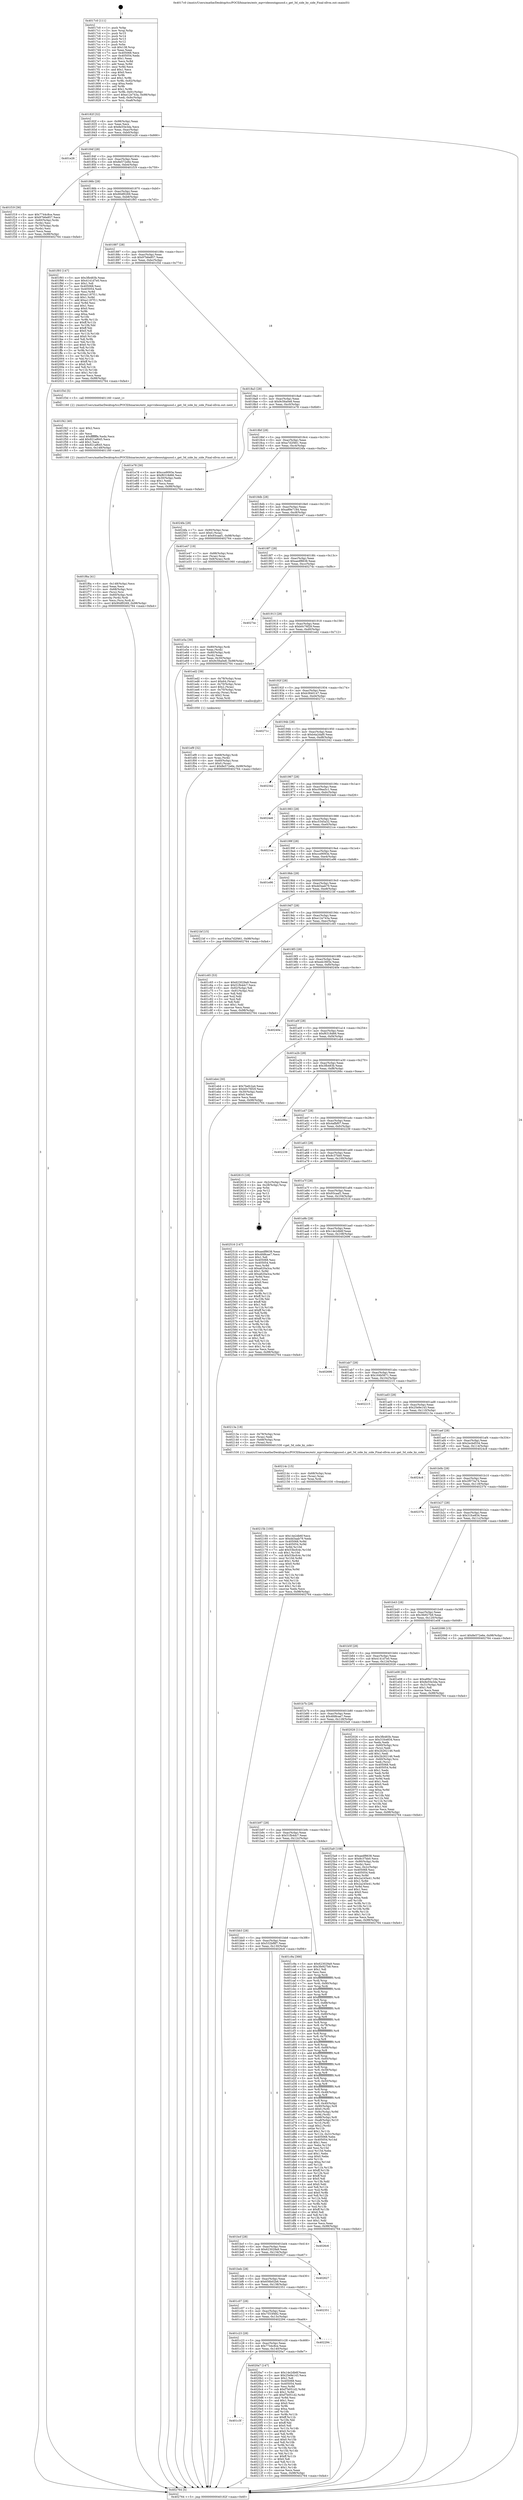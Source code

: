 digraph "0x4017c0" {
  label = "0x4017c0 (/mnt/c/Users/mathe/Desktop/tcc/POCII/binaries/extr_mpvvideooutgpuosd.c_get_3d_side_by_side_Final-ollvm.out::main(0))"
  labelloc = "t"
  node[shape=record]

  Entry [label="",width=0.3,height=0.3,shape=circle,fillcolor=black,style=filled]
  "0x40182f" [label="{
     0x40182f [32]\l
     | [instrs]\l
     &nbsp;&nbsp;0x40182f \<+6\>: mov -0x98(%rbp),%eax\l
     &nbsp;&nbsp;0x401835 \<+2\>: mov %eax,%ecx\l
     &nbsp;&nbsp;0x401837 \<+6\>: sub $0x8e55e3da,%ecx\l
     &nbsp;&nbsp;0x40183d \<+6\>: mov %eax,-0xac(%rbp)\l
     &nbsp;&nbsp;0x401843 \<+6\>: mov %ecx,-0xb0(%rbp)\l
     &nbsp;&nbsp;0x401849 \<+6\>: je 0000000000401e26 \<main+0x666\>\l
  }"]
  "0x401e26" [label="{
     0x401e26\l
  }", style=dashed]
  "0x40184f" [label="{
     0x40184f [28]\l
     | [instrs]\l
     &nbsp;&nbsp;0x40184f \<+5\>: jmp 0000000000401854 \<main+0x94\>\l
     &nbsp;&nbsp;0x401854 \<+6\>: mov -0xac(%rbp),%eax\l
     &nbsp;&nbsp;0x40185a \<+5\>: sub $0x8e572e6e,%eax\l
     &nbsp;&nbsp;0x40185f \<+6\>: mov %eax,-0xb4(%rbp)\l
     &nbsp;&nbsp;0x401865 \<+6\>: je 0000000000401f19 \<main+0x759\>\l
  }"]
  Exit [label="",width=0.3,height=0.3,shape=circle,fillcolor=black,style=filled,peripheries=2]
  "0x401f19" [label="{
     0x401f19 [36]\l
     | [instrs]\l
     &nbsp;&nbsp;0x401f19 \<+5\>: mov $0x7744c8ce,%eax\l
     &nbsp;&nbsp;0x401f1e \<+5\>: mov $0x97b6e857,%ecx\l
     &nbsp;&nbsp;0x401f23 \<+4\>: mov -0x60(%rbp),%rdx\l
     &nbsp;&nbsp;0x401f27 \<+2\>: mov (%rdx),%esi\l
     &nbsp;&nbsp;0x401f29 \<+4\>: mov -0x70(%rbp),%rdx\l
     &nbsp;&nbsp;0x401f2d \<+2\>: cmp (%rdx),%esi\l
     &nbsp;&nbsp;0x401f2f \<+3\>: cmovl %ecx,%eax\l
     &nbsp;&nbsp;0x401f32 \<+6\>: mov %eax,-0x98(%rbp)\l
     &nbsp;&nbsp;0x401f38 \<+5\>: jmp 0000000000402764 \<main+0xfa4\>\l
  }"]
  "0x40186b" [label="{
     0x40186b [28]\l
     | [instrs]\l
     &nbsp;&nbsp;0x40186b \<+5\>: jmp 0000000000401870 \<main+0xb0\>\l
     &nbsp;&nbsp;0x401870 \<+6\>: mov -0xac(%rbp),%eax\l
     &nbsp;&nbsp;0x401876 \<+5\>: sub $0x90df0269,%eax\l
     &nbsp;&nbsp;0x40187b \<+6\>: mov %eax,-0xb8(%rbp)\l
     &nbsp;&nbsp;0x401881 \<+6\>: je 0000000000401f93 \<main+0x7d3\>\l
  }"]
  "0x40215b" [label="{
     0x40215b [100]\l
     | [instrs]\l
     &nbsp;&nbsp;0x40215b \<+5\>: mov $0x14e2db6f,%ecx\l
     &nbsp;&nbsp;0x402160 \<+5\>: mov $0xdd3aab79,%edx\l
     &nbsp;&nbsp;0x402165 \<+8\>: mov 0x405068,%r8d\l
     &nbsp;&nbsp;0x40216d \<+8\>: mov 0x405054,%r9d\l
     &nbsp;&nbsp;0x402175 \<+3\>: mov %r8d,%r10d\l
     &nbsp;&nbsp;0x402178 \<+7\>: add $0x53bcfc4c,%r10d\l
     &nbsp;&nbsp;0x40217f \<+4\>: sub $0x1,%r10d\l
     &nbsp;&nbsp;0x402183 \<+7\>: sub $0x53bcfc4c,%r10d\l
     &nbsp;&nbsp;0x40218a \<+4\>: imul %r10d,%r8d\l
     &nbsp;&nbsp;0x40218e \<+4\>: and $0x1,%r8d\l
     &nbsp;&nbsp;0x402192 \<+4\>: cmp $0x0,%r8d\l
     &nbsp;&nbsp;0x402196 \<+4\>: sete %r11b\l
     &nbsp;&nbsp;0x40219a \<+4\>: cmp $0xa,%r9d\l
     &nbsp;&nbsp;0x40219e \<+3\>: setl %bl\l
     &nbsp;&nbsp;0x4021a1 \<+3\>: mov %r11b,%r14b\l
     &nbsp;&nbsp;0x4021a4 \<+3\>: and %bl,%r14b\l
     &nbsp;&nbsp;0x4021a7 \<+3\>: xor %bl,%r11b\l
     &nbsp;&nbsp;0x4021aa \<+3\>: or %r11b,%r14b\l
     &nbsp;&nbsp;0x4021ad \<+4\>: test $0x1,%r14b\l
     &nbsp;&nbsp;0x4021b1 \<+3\>: cmovne %edx,%ecx\l
     &nbsp;&nbsp;0x4021b4 \<+6\>: mov %ecx,-0x98(%rbp)\l
     &nbsp;&nbsp;0x4021ba \<+5\>: jmp 0000000000402764 \<main+0xfa4\>\l
  }"]
  "0x401f93" [label="{
     0x401f93 [147]\l
     | [instrs]\l
     &nbsp;&nbsp;0x401f93 \<+5\>: mov $0x3fb483b,%eax\l
     &nbsp;&nbsp;0x401f98 \<+5\>: mov $0x4141d7e0,%ecx\l
     &nbsp;&nbsp;0x401f9d \<+2\>: mov $0x1,%dl\l
     &nbsp;&nbsp;0x401f9f \<+7\>: mov 0x405068,%esi\l
     &nbsp;&nbsp;0x401fa6 \<+7\>: mov 0x405054,%edi\l
     &nbsp;&nbsp;0x401fad \<+3\>: mov %esi,%r8d\l
     &nbsp;&nbsp;0x401fb0 \<+7\>: sub $0xa1187f11,%r8d\l
     &nbsp;&nbsp;0x401fb7 \<+4\>: sub $0x1,%r8d\l
     &nbsp;&nbsp;0x401fbb \<+7\>: add $0xa1187f11,%r8d\l
     &nbsp;&nbsp;0x401fc2 \<+4\>: imul %r8d,%esi\l
     &nbsp;&nbsp;0x401fc6 \<+3\>: and $0x1,%esi\l
     &nbsp;&nbsp;0x401fc9 \<+3\>: cmp $0x0,%esi\l
     &nbsp;&nbsp;0x401fcc \<+4\>: sete %r9b\l
     &nbsp;&nbsp;0x401fd0 \<+3\>: cmp $0xa,%edi\l
     &nbsp;&nbsp;0x401fd3 \<+4\>: setl %r10b\l
     &nbsp;&nbsp;0x401fd7 \<+3\>: mov %r9b,%r11b\l
     &nbsp;&nbsp;0x401fda \<+4\>: xor $0xff,%r11b\l
     &nbsp;&nbsp;0x401fde \<+3\>: mov %r10b,%bl\l
     &nbsp;&nbsp;0x401fe1 \<+3\>: xor $0xff,%bl\l
     &nbsp;&nbsp;0x401fe4 \<+3\>: xor $0x0,%dl\l
     &nbsp;&nbsp;0x401fe7 \<+3\>: mov %r11b,%r14b\l
     &nbsp;&nbsp;0x401fea \<+4\>: and $0x0,%r14b\l
     &nbsp;&nbsp;0x401fee \<+3\>: and %dl,%r9b\l
     &nbsp;&nbsp;0x401ff1 \<+3\>: mov %bl,%r15b\l
     &nbsp;&nbsp;0x401ff4 \<+4\>: and $0x0,%r15b\l
     &nbsp;&nbsp;0x401ff8 \<+3\>: and %dl,%r10b\l
     &nbsp;&nbsp;0x401ffb \<+3\>: or %r9b,%r14b\l
     &nbsp;&nbsp;0x401ffe \<+3\>: or %r10b,%r15b\l
     &nbsp;&nbsp;0x402001 \<+3\>: xor %r15b,%r14b\l
     &nbsp;&nbsp;0x402004 \<+3\>: or %bl,%r11b\l
     &nbsp;&nbsp;0x402007 \<+4\>: xor $0xff,%r11b\l
     &nbsp;&nbsp;0x40200b \<+3\>: or $0x0,%dl\l
     &nbsp;&nbsp;0x40200e \<+3\>: and %dl,%r11b\l
     &nbsp;&nbsp;0x402011 \<+3\>: or %r11b,%r14b\l
     &nbsp;&nbsp;0x402014 \<+4\>: test $0x1,%r14b\l
     &nbsp;&nbsp;0x402018 \<+3\>: cmovne %ecx,%eax\l
     &nbsp;&nbsp;0x40201b \<+6\>: mov %eax,-0x98(%rbp)\l
     &nbsp;&nbsp;0x402021 \<+5\>: jmp 0000000000402764 \<main+0xfa4\>\l
  }"]
  "0x401887" [label="{
     0x401887 [28]\l
     | [instrs]\l
     &nbsp;&nbsp;0x401887 \<+5\>: jmp 000000000040188c \<main+0xcc\>\l
     &nbsp;&nbsp;0x40188c \<+6\>: mov -0xac(%rbp),%eax\l
     &nbsp;&nbsp;0x401892 \<+5\>: sub $0x97b6e857,%eax\l
     &nbsp;&nbsp;0x401897 \<+6\>: mov %eax,-0xbc(%rbp)\l
     &nbsp;&nbsp;0x40189d \<+6\>: je 0000000000401f3d \<main+0x77d\>\l
  }"]
  "0x40214c" [label="{
     0x40214c [15]\l
     | [instrs]\l
     &nbsp;&nbsp;0x40214c \<+4\>: mov -0x68(%rbp),%rax\l
     &nbsp;&nbsp;0x402150 \<+3\>: mov (%rax),%rax\l
     &nbsp;&nbsp;0x402153 \<+3\>: mov %rax,%rdi\l
     &nbsp;&nbsp;0x402156 \<+5\>: call 0000000000401030 \<free@plt\>\l
     | [calls]\l
     &nbsp;&nbsp;0x401030 \{1\} (unknown)\l
  }"]
  "0x401f3d" [label="{
     0x401f3d [5]\l
     | [instrs]\l
     &nbsp;&nbsp;0x401f3d \<+5\>: call 0000000000401160 \<next_i\>\l
     | [calls]\l
     &nbsp;&nbsp;0x401160 \{2\} (/mnt/c/Users/mathe/Desktop/tcc/POCII/binaries/extr_mpvvideooutgpuosd.c_get_3d_side_by_side_Final-ollvm.out::next_i)\l
  }"]
  "0x4018a3" [label="{
     0x4018a3 [28]\l
     | [instrs]\l
     &nbsp;&nbsp;0x4018a3 \<+5\>: jmp 00000000004018a8 \<main+0xe8\>\l
     &nbsp;&nbsp;0x4018a8 \<+6\>: mov -0xac(%rbp),%eax\l
     &nbsp;&nbsp;0x4018ae \<+5\>: sub $0x9c56a0e8,%eax\l
     &nbsp;&nbsp;0x4018b3 \<+6\>: mov %eax,-0xc0(%rbp)\l
     &nbsp;&nbsp;0x4018b9 \<+6\>: je 0000000000401e78 \<main+0x6b8\>\l
  }"]
  "0x401c3f" [label="{
     0x401c3f\l
  }", style=dashed]
  "0x401e78" [label="{
     0x401e78 [30]\l
     | [instrs]\l
     &nbsp;&nbsp;0x401e78 \<+5\>: mov $0xcce9093e,%eax\l
     &nbsp;&nbsp;0x401e7d \<+5\>: mov $0xf6318d66,%ecx\l
     &nbsp;&nbsp;0x401e82 \<+3\>: mov -0x30(%rbp),%edx\l
     &nbsp;&nbsp;0x401e85 \<+3\>: cmp $0x1,%edx\l
     &nbsp;&nbsp;0x401e88 \<+3\>: cmovl %ecx,%eax\l
     &nbsp;&nbsp;0x401e8b \<+6\>: mov %eax,-0x98(%rbp)\l
     &nbsp;&nbsp;0x401e91 \<+5\>: jmp 0000000000402764 \<main+0xfa4\>\l
  }"]
  "0x4018bf" [label="{
     0x4018bf [28]\l
     | [instrs]\l
     &nbsp;&nbsp;0x4018bf \<+5\>: jmp 00000000004018c4 \<main+0x104\>\l
     &nbsp;&nbsp;0x4018c4 \<+6\>: mov -0xac(%rbp),%eax\l
     &nbsp;&nbsp;0x4018ca \<+5\>: sub $0xa7d2f461,%eax\l
     &nbsp;&nbsp;0x4018cf \<+6\>: mov %eax,-0xc4(%rbp)\l
     &nbsp;&nbsp;0x4018d5 \<+6\>: je 00000000004024fa \<main+0xd3a\>\l
  }"]
  "0x4020a7" [label="{
     0x4020a7 [147]\l
     | [instrs]\l
     &nbsp;&nbsp;0x4020a7 \<+5\>: mov $0x14e2db6f,%eax\l
     &nbsp;&nbsp;0x4020ac \<+5\>: mov $0x25e9e143,%ecx\l
     &nbsp;&nbsp;0x4020b1 \<+2\>: mov $0x1,%dl\l
     &nbsp;&nbsp;0x4020b3 \<+7\>: mov 0x405068,%esi\l
     &nbsp;&nbsp;0x4020ba \<+7\>: mov 0x405054,%edi\l
     &nbsp;&nbsp;0x4020c1 \<+3\>: mov %esi,%r8d\l
     &nbsp;&nbsp;0x4020c4 \<+7\>: sub $0xf7b051d2,%r8d\l
     &nbsp;&nbsp;0x4020cb \<+4\>: sub $0x1,%r8d\l
     &nbsp;&nbsp;0x4020cf \<+7\>: add $0xf7b051d2,%r8d\l
     &nbsp;&nbsp;0x4020d6 \<+4\>: imul %r8d,%esi\l
     &nbsp;&nbsp;0x4020da \<+3\>: and $0x1,%esi\l
     &nbsp;&nbsp;0x4020dd \<+3\>: cmp $0x0,%esi\l
     &nbsp;&nbsp;0x4020e0 \<+4\>: sete %r9b\l
     &nbsp;&nbsp;0x4020e4 \<+3\>: cmp $0xa,%edi\l
     &nbsp;&nbsp;0x4020e7 \<+4\>: setl %r10b\l
     &nbsp;&nbsp;0x4020eb \<+3\>: mov %r9b,%r11b\l
     &nbsp;&nbsp;0x4020ee \<+4\>: xor $0xff,%r11b\l
     &nbsp;&nbsp;0x4020f2 \<+3\>: mov %r10b,%bl\l
     &nbsp;&nbsp;0x4020f5 \<+3\>: xor $0xff,%bl\l
     &nbsp;&nbsp;0x4020f8 \<+3\>: xor $0x0,%dl\l
     &nbsp;&nbsp;0x4020fb \<+3\>: mov %r11b,%r14b\l
     &nbsp;&nbsp;0x4020fe \<+4\>: and $0x0,%r14b\l
     &nbsp;&nbsp;0x402102 \<+3\>: and %dl,%r9b\l
     &nbsp;&nbsp;0x402105 \<+3\>: mov %bl,%r15b\l
     &nbsp;&nbsp;0x402108 \<+4\>: and $0x0,%r15b\l
     &nbsp;&nbsp;0x40210c \<+3\>: and %dl,%r10b\l
     &nbsp;&nbsp;0x40210f \<+3\>: or %r9b,%r14b\l
     &nbsp;&nbsp;0x402112 \<+3\>: or %r10b,%r15b\l
     &nbsp;&nbsp;0x402115 \<+3\>: xor %r15b,%r14b\l
     &nbsp;&nbsp;0x402118 \<+3\>: or %bl,%r11b\l
     &nbsp;&nbsp;0x40211b \<+4\>: xor $0xff,%r11b\l
     &nbsp;&nbsp;0x40211f \<+3\>: or $0x0,%dl\l
     &nbsp;&nbsp;0x402122 \<+3\>: and %dl,%r11b\l
     &nbsp;&nbsp;0x402125 \<+3\>: or %r11b,%r14b\l
     &nbsp;&nbsp;0x402128 \<+4\>: test $0x1,%r14b\l
     &nbsp;&nbsp;0x40212c \<+3\>: cmovne %ecx,%eax\l
     &nbsp;&nbsp;0x40212f \<+6\>: mov %eax,-0x98(%rbp)\l
     &nbsp;&nbsp;0x402135 \<+5\>: jmp 0000000000402764 \<main+0xfa4\>\l
  }"]
  "0x4024fa" [label="{
     0x4024fa [28]\l
     | [instrs]\l
     &nbsp;&nbsp;0x4024fa \<+7\>: mov -0x90(%rbp),%rax\l
     &nbsp;&nbsp;0x402501 \<+6\>: movl $0x0,(%rax)\l
     &nbsp;&nbsp;0x402507 \<+10\>: movl $0x93caaf1,-0x98(%rbp)\l
     &nbsp;&nbsp;0x402511 \<+5\>: jmp 0000000000402764 \<main+0xfa4\>\l
  }"]
  "0x4018db" [label="{
     0x4018db [28]\l
     | [instrs]\l
     &nbsp;&nbsp;0x4018db \<+5\>: jmp 00000000004018e0 \<main+0x120\>\l
     &nbsp;&nbsp;0x4018e0 \<+6\>: mov -0xac(%rbp),%eax\l
     &nbsp;&nbsp;0x4018e6 \<+5\>: sub $0xa89e7184,%eax\l
     &nbsp;&nbsp;0x4018eb \<+6\>: mov %eax,-0xc8(%rbp)\l
     &nbsp;&nbsp;0x4018f1 \<+6\>: je 0000000000401e47 \<main+0x687\>\l
  }"]
  "0x401c23" [label="{
     0x401c23 [28]\l
     | [instrs]\l
     &nbsp;&nbsp;0x401c23 \<+5\>: jmp 0000000000401c28 \<main+0x468\>\l
     &nbsp;&nbsp;0x401c28 \<+6\>: mov -0xac(%rbp),%eax\l
     &nbsp;&nbsp;0x401c2e \<+5\>: sub $0x7744c8ce,%eax\l
     &nbsp;&nbsp;0x401c33 \<+6\>: mov %eax,-0x140(%rbp)\l
     &nbsp;&nbsp;0x401c39 \<+6\>: je 00000000004020a7 \<main+0x8e7\>\l
  }"]
  "0x401e47" [label="{
     0x401e47 [19]\l
     | [instrs]\l
     &nbsp;&nbsp;0x401e47 \<+7\>: mov -0x88(%rbp),%rax\l
     &nbsp;&nbsp;0x401e4e \<+3\>: mov (%rax),%rax\l
     &nbsp;&nbsp;0x401e51 \<+4\>: mov 0x8(%rax),%rdi\l
     &nbsp;&nbsp;0x401e55 \<+5\>: call 0000000000401060 \<atoi@plt\>\l
     | [calls]\l
     &nbsp;&nbsp;0x401060 \{1\} (unknown)\l
  }"]
  "0x4018f7" [label="{
     0x4018f7 [28]\l
     | [instrs]\l
     &nbsp;&nbsp;0x4018f7 \<+5\>: jmp 00000000004018fc \<main+0x13c\>\l
     &nbsp;&nbsp;0x4018fc \<+6\>: mov -0xac(%rbp),%eax\l
     &nbsp;&nbsp;0x401902 \<+5\>: sub $0xaedf8638,%eax\l
     &nbsp;&nbsp;0x401907 \<+6\>: mov %eax,-0xcc(%rbp)\l
     &nbsp;&nbsp;0x40190d \<+6\>: je 000000000040274c \<main+0xf8c\>\l
  }"]
  "0x402294" [label="{
     0x402294\l
  }", style=dashed]
  "0x40274c" [label="{
     0x40274c\l
  }", style=dashed]
  "0x401913" [label="{
     0x401913 [28]\l
     | [instrs]\l
     &nbsp;&nbsp;0x401913 \<+5\>: jmp 0000000000401918 \<main+0x158\>\l
     &nbsp;&nbsp;0x401918 \<+6\>: mov -0xac(%rbp),%eax\l
     &nbsp;&nbsp;0x40191e \<+5\>: sub $0xb0c76f29,%eax\l
     &nbsp;&nbsp;0x401923 \<+6\>: mov %eax,-0xd0(%rbp)\l
     &nbsp;&nbsp;0x401929 \<+6\>: je 0000000000401ed2 \<main+0x712\>\l
  }"]
  "0x401c07" [label="{
     0x401c07 [28]\l
     | [instrs]\l
     &nbsp;&nbsp;0x401c07 \<+5\>: jmp 0000000000401c0c \<main+0x44c\>\l
     &nbsp;&nbsp;0x401c0c \<+6\>: mov -0xac(%rbp),%eax\l
     &nbsp;&nbsp;0x401c12 \<+5\>: sub $0x7553f482,%eax\l
     &nbsp;&nbsp;0x401c17 \<+6\>: mov %eax,-0x13c(%rbp)\l
     &nbsp;&nbsp;0x401c1d \<+6\>: je 0000000000402294 \<main+0xad4\>\l
  }"]
  "0x401ed2" [label="{
     0x401ed2 [39]\l
     | [instrs]\l
     &nbsp;&nbsp;0x401ed2 \<+4\>: mov -0x78(%rbp),%rax\l
     &nbsp;&nbsp;0x401ed6 \<+6\>: movl $0x64,(%rax)\l
     &nbsp;&nbsp;0x401edc \<+4\>: mov -0x70(%rbp),%rax\l
     &nbsp;&nbsp;0x401ee0 \<+6\>: movl $0x2,(%rax)\l
     &nbsp;&nbsp;0x401ee6 \<+4\>: mov -0x70(%rbp),%rax\l
     &nbsp;&nbsp;0x401eea \<+3\>: movslq (%rax),%rax\l
     &nbsp;&nbsp;0x401eed \<+4\>: shl $0x2,%rax\l
     &nbsp;&nbsp;0x401ef1 \<+3\>: mov %rax,%rdi\l
     &nbsp;&nbsp;0x401ef4 \<+5\>: call 0000000000401050 \<malloc@plt\>\l
     | [calls]\l
     &nbsp;&nbsp;0x401050 \{1\} (unknown)\l
  }"]
  "0x40192f" [label="{
     0x40192f [28]\l
     | [instrs]\l
     &nbsp;&nbsp;0x40192f \<+5\>: jmp 0000000000401934 \<main+0x174\>\l
     &nbsp;&nbsp;0x401934 \<+6\>: mov -0xac(%rbp),%eax\l
     &nbsp;&nbsp;0x40193a \<+5\>: sub $0xb3840147,%eax\l
     &nbsp;&nbsp;0x40193f \<+6\>: mov %eax,-0xd4(%rbp)\l
     &nbsp;&nbsp;0x401945 \<+6\>: je 000000000040271c \<main+0xf5c\>\l
  }"]
  "0x402351" [label="{
     0x402351\l
  }", style=dashed]
  "0x40271c" [label="{
     0x40271c\l
  }", style=dashed]
  "0x40194b" [label="{
     0x40194b [28]\l
     | [instrs]\l
     &nbsp;&nbsp;0x40194b \<+5\>: jmp 0000000000401950 \<main+0x190\>\l
     &nbsp;&nbsp;0x401950 \<+6\>: mov -0xac(%rbp),%eax\l
     &nbsp;&nbsp;0x401956 \<+5\>: sub $0xb4a2daf0,%eax\l
     &nbsp;&nbsp;0x40195b \<+6\>: mov %eax,-0xd8(%rbp)\l
     &nbsp;&nbsp;0x401961 \<+6\>: je 0000000000402342 \<main+0xb82\>\l
  }"]
  "0x401beb" [label="{
     0x401beb [28]\l
     | [instrs]\l
     &nbsp;&nbsp;0x401beb \<+5\>: jmp 0000000000401bf0 \<main+0x430\>\l
     &nbsp;&nbsp;0x401bf0 \<+6\>: mov -0xac(%rbp),%eax\l
     &nbsp;&nbsp;0x401bf6 \<+5\>: sub $0x656b02b6,%eax\l
     &nbsp;&nbsp;0x401bfb \<+6\>: mov %eax,-0x138(%rbp)\l
     &nbsp;&nbsp;0x401c01 \<+6\>: je 0000000000402351 \<main+0xb91\>\l
  }"]
  "0x402342" [label="{
     0x402342\l
  }", style=dashed]
  "0x401967" [label="{
     0x401967 [28]\l
     | [instrs]\l
     &nbsp;&nbsp;0x401967 \<+5\>: jmp 000000000040196c \<main+0x1ac\>\l
     &nbsp;&nbsp;0x40196c \<+6\>: mov -0xac(%rbp),%eax\l
     &nbsp;&nbsp;0x401972 \<+5\>: sub $0xc09ea5c1,%eax\l
     &nbsp;&nbsp;0x401977 \<+6\>: mov %eax,-0xdc(%rbp)\l
     &nbsp;&nbsp;0x40197d \<+6\>: je 00000000004024e6 \<main+0xd26\>\l
  }"]
  "0x402627" [label="{
     0x402627\l
  }", style=dashed]
  "0x4024e6" [label="{
     0x4024e6\l
  }", style=dashed]
  "0x401983" [label="{
     0x401983 [28]\l
     | [instrs]\l
     &nbsp;&nbsp;0x401983 \<+5\>: jmp 0000000000401988 \<main+0x1c8\>\l
     &nbsp;&nbsp;0x401988 \<+6\>: mov -0xac(%rbp),%eax\l
     &nbsp;&nbsp;0x40198e \<+5\>: sub $0xc5345a32,%eax\l
     &nbsp;&nbsp;0x401993 \<+6\>: mov %eax,-0xe0(%rbp)\l
     &nbsp;&nbsp;0x401999 \<+6\>: je 00000000004021ce \<main+0xa0e\>\l
  }"]
  "0x401bcf" [label="{
     0x401bcf [28]\l
     | [instrs]\l
     &nbsp;&nbsp;0x401bcf \<+5\>: jmp 0000000000401bd4 \<main+0x414\>\l
     &nbsp;&nbsp;0x401bd4 \<+6\>: mov -0xac(%rbp),%eax\l
     &nbsp;&nbsp;0x401bda \<+5\>: sub $0x623029a9,%eax\l
     &nbsp;&nbsp;0x401bdf \<+6\>: mov %eax,-0x134(%rbp)\l
     &nbsp;&nbsp;0x401be5 \<+6\>: je 0000000000402627 \<main+0xe67\>\l
  }"]
  "0x4021ce" [label="{
     0x4021ce\l
  }", style=dashed]
  "0x40199f" [label="{
     0x40199f [28]\l
     | [instrs]\l
     &nbsp;&nbsp;0x40199f \<+5\>: jmp 00000000004019a4 \<main+0x1e4\>\l
     &nbsp;&nbsp;0x4019a4 \<+6\>: mov -0xac(%rbp),%eax\l
     &nbsp;&nbsp;0x4019aa \<+5\>: sub $0xcce9093e,%eax\l
     &nbsp;&nbsp;0x4019af \<+6\>: mov %eax,-0xe4(%rbp)\l
     &nbsp;&nbsp;0x4019b5 \<+6\>: je 0000000000401e96 \<main+0x6d6\>\l
  }"]
  "0x4026c6" [label="{
     0x4026c6\l
  }", style=dashed]
  "0x401e96" [label="{
     0x401e96\l
  }", style=dashed]
  "0x4019bb" [label="{
     0x4019bb [28]\l
     | [instrs]\l
     &nbsp;&nbsp;0x4019bb \<+5\>: jmp 00000000004019c0 \<main+0x200\>\l
     &nbsp;&nbsp;0x4019c0 \<+6\>: mov -0xac(%rbp),%eax\l
     &nbsp;&nbsp;0x4019c6 \<+5\>: sub $0xdd3aab79,%eax\l
     &nbsp;&nbsp;0x4019cb \<+6\>: mov %eax,-0xe8(%rbp)\l
     &nbsp;&nbsp;0x4019d1 \<+6\>: je 00000000004021bf \<main+0x9ff\>\l
  }"]
  "0x401f6a" [label="{
     0x401f6a [41]\l
     | [instrs]\l
     &nbsp;&nbsp;0x401f6a \<+6\>: mov -0x148(%rbp),%ecx\l
     &nbsp;&nbsp;0x401f70 \<+3\>: imul %eax,%ecx\l
     &nbsp;&nbsp;0x401f73 \<+4\>: mov -0x68(%rbp),%rsi\l
     &nbsp;&nbsp;0x401f77 \<+3\>: mov (%rsi),%rsi\l
     &nbsp;&nbsp;0x401f7a \<+4\>: mov -0x60(%rbp),%rdi\l
     &nbsp;&nbsp;0x401f7e \<+3\>: movslq (%rdi),%rdi\l
     &nbsp;&nbsp;0x401f81 \<+3\>: mov %ecx,(%rsi,%rdi,4)\l
     &nbsp;&nbsp;0x401f84 \<+10\>: movl $0x90df0269,-0x98(%rbp)\l
     &nbsp;&nbsp;0x401f8e \<+5\>: jmp 0000000000402764 \<main+0xfa4\>\l
  }"]
  "0x4021bf" [label="{
     0x4021bf [15]\l
     | [instrs]\l
     &nbsp;&nbsp;0x4021bf \<+10\>: movl $0xa7d2f461,-0x98(%rbp)\l
     &nbsp;&nbsp;0x4021c9 \<+5\>: jmp 0000000000402764 \<main+0xfa4\>\l
  }"]
  "0x4019d7" [label="{
     0x4019d7 [28]\l
     | [instrs]\l
     &nbsp;&nbsp;0x4019d7 \<+5\>: jmp 00000000004019dc \<main+0x21c\>\l
     &nbsp;&nbsp;0x4019dc \<+6\>: mov -0xac(%rbp),%eax\l
     &nbsp;&nbsp;0x4019e2 \<+5\>: sub $0xe12e743a,%eax\l
     &nbsp;&nbsp;0x4019e7 \<+6\>: mov %eax,-0xec(%rbp)\l
     &nbsp;&nbsp;0x4019ed \<+6\>: je 0000000000401c65 \<main+0x4a5\>\l
  }"]
  "0x401f42" [label="{
     0x401f42 [40]\l
     | [instrs]\l
     &nbsp;&nbsp;0x401f42 \<+5\>: mov $0x2,%ecx\l
     &nbsp;&nbsp;0x401f47 \<+1\>: cltd\l
     &nbsp;&nbsp;0x401f48 \<+2\>: idiv %ecx\l
     &nbsp;&nbsp;0x401f4a \<+6\>: imul $0xfffffffe,%edx,%ecx\l
     &nbsp;&nbsp;0x401f50 \<+6\>: add $0x921af645,%ecx\l
     &nbsp;&nbsp;0x401f56 \<+3\>: add $0x1,%ecx\l
     &nbsp;&nbsp;0x401f59 \<+6\>: sub $0x921af645,%ecx\l
     &nbsp;&nbsp;0x401f5f \<+6\>: mov %ecx,-0x148(%rbp)\l
     &nbsp;&nbsp;0x401f65 \<+5\>: call 0000000000401160 \<next_i\>\l
     | [calls]\l
     &nbsp;&nbsp;0x401160 \{2\} (/mnt/c/Users/mathe/Desktop/tcc/POCII/binaries/extr_mpvvideooutgpuosd.c_get_3d_side_by_side_Final-ollvm.out::next_i)\l
  }"]
  "0x401c65" [label="{
     0x401c65 [53]\l
     | [instrs]\l
     &nbsp;&nbsp;0x401c65 \<+5\>: mov $0x623029a9,%eax\l
     &nbsp;&nbsp;0x401c6a \<+5\>: mov $0x51fb4dc7,%ecx\l
     &nbsp;&nbsp;0x401c6f \<+6\>: mov -0x92(%rbp),%dl\l
     &nbsp;&nbsp;0x401c75 \<+7\>: mov -0x91(%rbp),%sil\l
     &nbsp;&nbsp;0x401c7c \<+3\>: mov %dl,%dil\l
     &nbsp;&nbsp;0x401c7f \<+3\>: and %sil,%dil\l
     &nbsp;&nbsp;0x401c82 \<+3\>: xor %sil,%dl\l
     &nbsp;&nbsp;0x401c85 \<+3\>: or %dl,%dil\l
     &nbsp;&nbsp;0x401c88 \<+4\>: test $0x1,%dil\l
     &nbsp;&nbsp;0x401c8c \<+3\>: cmovne %ecx,%eax\l
     &nbsp;&nbsp;0x401c8f \<+6\>: mov %eax,-0x98(%rbp)\l
     &nbsp;&nbsp;0x401c95 \<+5\>: jmp 0000000000402764 \<main+0xfa4\>\l
  }"]
  "0x4019f3" [label="{
     0x4019f3 [28]\l
     | [instrs]\l
     &nbsp;&nbsp;0x4019f3 \<+5\>: jmp 00000000004019f8 \<main+0x238\>\l
     &nbsp;&nbsp;0x4019f8 \<+6\>: mov -0xac(%rbp),%eax\l
     &nbsp;&nbsp;0x4019fe \<+5\>: sub $0xedc36f3e,%eax\l
     &nbsp;&nbsp;0x401a03 \<+6\>: mov %eax,-0xf0(%rbp)\l
     &nbsp;&nbsp;0x401a09 \<+6\>: je 000000000040240e \<main+0xc4e\>\l
  }"]
  "0x402764" [label="{
     0x402764 [5]\l
     | [instrs]\l
     &nbsp;&nbsp;0x402764 \<+5\>: jmp 000000000040182f \<main+0x6f\>\l
  }"]
  "0x4017c0" [label="{
     0x4017c0 [111]\l
     | [instrs]\l
     &nbsp;&nbsp;0x4017c0 \<+1\>: push %rbp\l
     &nbsp;&nbsp;0x4017c1 \<+3\>: mov %rsp,%rbp\l
     &nbsp;&nbsp;0x4017c4 \<+2\>: push %r15\l
     &nbsp;&nbsp;0x4017c6 \<+2\>: push %r14\l
     &nbsp;&nbsp;0x4017c8 \<+2\>: push %r13\l
     &nbsp;&nbsp;0x4017ca \<+2\>: push %r12\l
     &nbsp;&nbsp;0x4017cc \<+1\>: push %rbx\l
     &nbsp;&nbsp;0x4017cd \<+7\>: sub $0x138,%rsp\l
     &nbsp;&nbsp;0x4017d4 \<+2\>: xor %eax,%eax\l
     &nbsp;&nbsp;0x4017d6 \<+7\>: mov 0x405068,%ecx\l
     &nbsp;&nbsp;0x4017dd \<+7\>: mov 0x405054,%edx\l
     &nbsp;&nbsp;0x4017e4 \<+3\>: sub $0x1,%eax\l
     &nbsp;&nbsp;0x4017e7 \<+3\>: mov %ecx,%r8d\l
     &nbsp;&nbsp;0x4017ea \<+3\>: add %eax,%r8d\l
     &nbsp;&nbsp;0x4017ed \<+4\>: imul %r8d,%ecx\l
     &nbsp;&nbsp;0x4017f1 \<+3\>: and $0x1,%ecx\l
     &nbsp;&nbsp;0x4017f4 \<+3\>: cmp $0x0,%ecx\l
     &nbsp;&nbsp;0x4017f7 \<+4\>: sete %r9b\l
     &nbsp;&nbsp;0x4017fb \<+4\>: and $0x1,%r9b\l
     &nbsp;&nbsp;0x4017ff \<+7\>: mov %r9b,-0x92(%rbp)\l
     &nbsp;&nbsp;0x401806 \<+3\>: cmp $0xa,%edx\l
     &nbsp;&nbsp;0x401809 \<+4\>: setl %r9b\l
     &nbsp;&nbsp;0x40180d \<+4\>: and $0x1,%r9b\l
     &nbsp;&nbsp;0x401811 \<+7\>: mov %r9b,-0x91(%rbp)\l
     &nbsp;&nbsp;0x401818 \<+10\>: movl $0xe12e743a,-0x98(%rbp)\l
     &nbsp;&nbsp;0x401822 \<+6\>: mov %edi,-0x9c(%rbp)\l
     &nbsp;&nbsp;0x401828 \<+7\>: mov %rsi,-0xa8(%rbp)\l
  }"]
  "0x401ef9" [label="{
     0x401ef9 [32]\l
     | [instrs]\l
     &nbsp;&nbsp;0x401ef9 \<+4\>: mov -0x68(%rbp),%rdi\l
     &nbsp;&nbsp;0x401efd \<+3\>: mov %rax,(%rdi)\l
     &nbsp;&nbsp;0x401f00 \<+4\>: mov -0x60(%rbp),%rax\l
     &nbsp;&nbsp;0x401f04 \<+6\>: movl $0x0,(%rax)\l
     &nbsp;&nbsp;0x401f0a \<+10\>: movl $0x8e572e6e,-0x98(%rbp)\l
     &nbsp;&nbsp;0x401f14 \<+5\>: jmp 0000000000402764 \<main+0xfa4\>\l
  }"]
  "0x40240e" [label="{
     0x40240e\l
  }", style=dashed]
  "0x401a0f" [label="{
     0x401a0f [28]\l
     | [instrs]\l
     &nbsp;&nbsp;0x401a0f \<+5\>: jmp 0000000000401a14 \<main+0x254\>\l
     &nbsp;&nbsp;0x401a14 \<+6\>: mov -0xac(%rbp),%eax\l
     &nbsp;&nbsp;0x401a1a \<+5\>: sub $0xf6318d66,%eax\l
     &nbsp;&nbsp;0x401a1f \<+6\>: mov %eax,-0xf4(%rbp)\l
     &nbsp;&nbsp;0x401a25 \<+6\>: je 0000000000401eb4 \<main+0x6f4\>\l
  }"]
  "0x401e5a" [label="{
     0x401e5a [30]\l
     | [instrs]\l
     &nbsp;&nbsp;0x401e5a \<+4\>: mov -0x80(%rbp),%rdi\l
     &nbsp;&nbsp;0x401e5e \<+2\>: mov %eax,(%rdi)\l
     &nbsp;&nbsp;0x401e60 \<+4\>: mov -0x80(%rbp),%rdi\l
     &nbsp;&nbsp;0x401e64 \<+2\>: mov (%rdi),%eax\l
     &nbsp;&nbsp;0x401e66 \<+3\>: mov %eax,-0x30(%rbp)\l
     &nbsp;&nbsp;0x401e69 \<+10\>: movl $0x9c56a0e8,-0x98(%rbp)\l
     &nbsp;&nbsp;0x401e73 \<+5\>: jmp 0000000000402764 \<main+0xfa4\>\l
  }"]
  "0x401eb4" [label="{
     0x401eb4 [30]\l
     | [instrs]\l
     &nbsp;&nbsp;0x401eb4 \<+5\>: mov $0x7befc2a4,%eax\l
     &nbsp;&nbsp;0x401eb9 \<+5\>: mov $0xb0c76f29,%ecx\l
     &nbsp;&nbsp;0x401ebe \<+3\>: mov -0x30(%rbp),%edx\l
     &nbsp;&nbsp;0x401ec1 \<+3\>: cmp $0x0,%edx\l
     &nbsp;&nbsp;0x401ec4 \<+3\>: cmove %ecx,%eax\l
     &nbsp;&nbsp;0x401ec7 \<+6\>: mov %eax,-0x98(%rbp)\l
     &nbsp;&nbsp;0x401ecd \<+5\>: jmp 0000000000402764 \<main+0xfa4\>\l
  }"]
  "0x401a2b" [label="{
     0x401a2b [28]\l
     | [instrs]\l
     &nbsp;&nbsp;0x401a2b \<+5\>: jmp 0000000000401a30 \<main+0x270\>\l
     &nbsp;&nbsp;0x401a30 \<+6\>: mov -0xac(%rbp),%eax\l
     &nbsp;&nbsp;0x401a36 \<+5\>: sub $0x3fb483b,%eax\l
     &nbsp;&nbsp;0x401a3b \<+6\>: mov %eax,-0xf8(%rbp)\l
     &nbsp;&nbsp;0x401a41 \<+6\>: je 000000000040266c \<main+0xeac\>\l
  }"]
  "0x401bb3" [label="{
     0x401bb3 [28]\l
     | [instrs]\l
     &nbsp;&nbsp;0x401bb3 \<+5\>: jmp 0000000000401bb8 \<main+0x3f8\>\l
     &nbsp;&nbsp;0x401bb8 \<+6\>: mov -0xac(%rbp),%eax\l
     &nbsp;&nbsp;0x401bbe \<+5\>: sub $0x532bf8f7,%eax\l
     &nbsp;&nbsp;0x401bc3 \<+6\>: mov %eax,-0x130(%rbp)\l
     &nbsp;&nbsp;0x401bc9 \<+6\>: je 00000000004026c6 \<main+0xf06\>\l
  }"]
  "0x40266c" [label="{
     0x40266c\l
  }", style=dashed]
  "0x401a47" [label="{
     0x401a47 [28]\l
     | [instrs]\l
     &nbsp;&nbsp;0x401a47 \<+5\>: jmp 0000000000401a4c \<main+0x28c\>\l
     &nbsp;&nbsp;0x401a4c \<+6\>: mov -0xac(%rbp),%eax\l
     &nbsp;&nbsp;0x401a52 \<+5\>: sub $0x4afbf07,%eax\l
     &nbsp;&nbsp;0x401a57 \<+6\>: mov %eax,-0xfc(%rbp)\l
     &nbsp;&nbsp;0x401a5d \<+6\>: je 0000000000402239 \<main+0xa79\>\l
  }"]
  "0x401c9a" [label="{
     0x401c9a [366]\l
     | [instrs]\l
     &nbsp;&nbsp;0x401c9a \<+5\>: mov $0x623029a9,%eax\l
     &nbsp;&nbsp;0x401c9f \<+5\>: mov $0x3fe927b9,%ecx\l
     &nbsp;&nbsp;0x401ca4 \<+2\>: mov $0x1,%dl\l
     &nbsp;&nbsp;0x401ca6 \<+2\>: xor %esi,%esi\l
     &nbsp;&nbsp;0x401ca8 \<+3\>: mov %rsp,%rdi\l
     &nbsp;&nbsp;0x401cab \<+4\>: add $0xfffffffffffffff0,%rdi\l
     &nbsp;&nbsp;0x401caf \<+3\>: mov %rdi,%rsp\l
     &nbsp;&nbsp;0x401cb2 \<+7\>: mov %rdi,-0x90(%rbp)\l
     &nbsp;&nbsp;0x401cb9 \<+3\>: mov %rsp,%rdi\l
     &nbsp;&nbsp;0x401cbc \<+4\>: add $0xfffffffffffffff0,%rdi\l
     &nbsp;&nbsp;0x401cc0 \<+3\>: mov %rdi,%rsp\l
     &nbsp;&nbsp;0x401cc3 \<+3\>: mov %rsp,%r8\l
     &nbsp;&nbsp;0x401cc6 \<+4\>: add $0xfffffffffffffff0,%r8\l
     &nbsp;&nbsp;0x401cca \<+3\>: mov %r8,%rsp\l
     &nbsp;&nbsp;0x401ccd \<+7\>: mov %r8,-0x88(%rbp)\l
     &nbsp;&nbsp;0x401cd4 \<+3\>: mov %rsp,%r8\l
     &nbsp;&nbsp;0x401cd7 \<+4\>: add $0xfffffffffffffff0,%r8\l
     &nbsp;&nbsp;0x401cdb \<+3\>: mov %r8,%rsp\l
     &nbsp;&nbsp;0x401cde \<+4\>: mov %r8,-0x80(%rbp)\l
     &nbsp;&nbsp;0x401ce2 \<+3\>: mov %rsp,%r8\l
     &nbsp;&nbsp;0x401ce5 \<+4\>: add $0xfffffffffffffff0,%r8\l
     &nbsp;&nbsp;0x401ce9 \<+3\>: mov %r8,%rsp\l
     &nbsp;&nbsp;0x401cec \<+4\>: mov %r8,-0x78(%rbp)\l
     &nbsp;&nbsp;0x401cf0 \<+3\>: mov %rsp,%r8\l
     &nbsp;&nbsp;0x401cf3 \<+4\>: add $0xfffffffffffffff0,%r8\l
     &nbsp;&nbsp;0x401cf7 \<+3\>: mov %r8,%rsp\l
     &nbsp;&nbsp;0x401cfa \<+4\>: mov %r8,-0x70(%rbp)\l
     &nbsp;&nbsp;0x401cfe \<+3\>: mov %rsp,%r8\l
     &nbsp;&nbsp;0x401d01 \<+4\>: add $0xfffffffffffffff0,%r8\l
     &nbsp;&nbsp;0x401d05 \<+3\>: mov %r8,%rsp\l
     &nbsp;&nbsp;0x401d08 \<+4\>: mov %r8,-0x68(%rbp)\l
     &nbsp;&nbsp;0x401d0c \<+3\>: mov %rsp,%r8\l
     &nbsp;&nbsp;0x401d0f \<+4\>: add $0xfffffffffffffff0,%r8\l
     &nbsp;&nbsp;0x401d13 \<+3\>: mov %r8,%rsp\l
     &nbsp;&nbsp;0x401d16 \<+4\>: mov %r8,-0x60(%rbp)\l
     &nbsp;&nbsp;0x401d1a \<+3\>: mov %rsp,%r8\l
     &nbsp;&nbsp;0x401d1d \<+4\>: add $0xfffffffffffffff0,%r8\l
     &nbsp;&nbsp;0x401d21 \<+3\>: mov %r8,%rsp\l
     &nbsp;&nbsp;0x401d24 \<+4\>: mov %r8,-0x58(%rbp)\l
     &nbsp;&nbsp;0x401d28 \<+3\>: mov %rsp,%r8\l
     &nbsp;&nbsp;0x401d2b \<+4\>: add $0xfffffffffffffff0,%r8\l
     &nbsp;&nbsp;0x401d2f \<+3\>: mov %r8,%rsp\l
     &nbsp;&nbsp;0x401d32 \<+4\>: mov %r8,-0x50(%rbp)\l
     &nbsp;&nbsp;0x401d36 \<+3\>: mov %rsp,%r8\l
     &nbsp;&nbsp;0x401d39 \<+4\>: add $0xfffffffffffffff0,%r8\l
     &nbsp;&nbsp;0x401d3d \<+3\>: mov %r8,%rsp\l
     &nbsp;&nbsp;0x401d40 \<+4\>: mov %r8,-0x48(%rbp)\l
     &nbsp;&nbsp;0x401d44 \<+3\>: mov %rsp,%r8\l
     &nbsp;&nbsp;0x401d47 \<+4\>: add $0xfffffffffffffff0,%r8\l
     &nbsp;&nbsp;0x401d4b \<+3\>: mov %r8,%rsp\l
     &nbsp;&nbsp;0x401d4e \<+4\>: mov %r8,-0x40(%rbp)\l
     &nbsp;&nbsp;0x401d52 \<+7\>: mov -0x90(%rbp),%r8\l
     &nbsp;&nbsp;0x401d59 \<+7\>: movl $0x0,(%r8)\l
     &nbsp;&nbsp;0x401d60 \<+7\>: mov -0x9c(%rbp),%r9d\l
     &nbsp;&nbsp;0x401d67 \<+3\>: mov %r9d,(%rdi)\l
     &nbsp;&nbsp;0x401d6a \<+7\>: mov -0x88(%rbp),%r8\l
     &nbsp;&nbsp;0x401d71 \<+7\>: mov -0xa8(%rbp),%r10\l
     &nbsp;&nbsp;0x401d78 \<+3\>: mov %r10,(%r8)\l
     &nbsp;&nbsp;0x401d7b \<+3\>: cmpl $0x2,(%rdi)\l
     &nbsp;&nbsp;0x401d7e \<+4\>: setne %r11b\l
     &nbsp;&nbsp;0x401d82 \<+4\>: and $0x1,%r11b\l
     &nbsp;&nbsp;0x401d86 \<+4\>: mov %r11b,-0x31(%rbp)\l
     &nbsp;&nbsp;0x401d8a \<+7\>: mov 0x405068,%ebx\l
     &nbsp;&nbsp;0x401d91 \<+8\>: mov 0x405054,%r14d\l
     &nbsp;&nbsp;0x401d99 \<+3\>: sub $0x1,%esi\l
     &nbsp;&nbsp;0x401d9c \<+3\>: mov %ebx,%r15d\l
     &nbsp;&nbsp;0x401d9f \<+3\>: add %esi,%r15d\l
     &nbsp;&nbsp;0x401da2 \<+4\>: imul %r15d,%ebx\l
     &nbsp;&nbsp;0x401da6 \<+3\>: and $0x1,%ebx\l
     &nbsp;&nbsp;0x401da9 \<+3\>: cmp $0x0,%ebx\l
     &nbsp;&nbsp;0x401dac \<+4\>: sete %r11b\l
     &nbsp;&nbsp;0x401db0 \<+4\>: cmp $0xa,%r14d\l
     &nbsp;&nbsp;0x401db4 \<+4\>: setl %r12b\l
     &nbsp;&nbsp;0x401db8 \<+3\>: mov %r11b,%r13b\l
     &nbsp;&nbsp;0x401dbb \<+4\>: xor $0xff,%r13b\l
     &nbsp;&nbsp;0x401dbf \<+3\>: mov %r12b,%sil\l
     &nbsp;&nbsp;0x401dc2 \<+4\>: xor $0xff,%sil\l
     &nbsp;&nbsp;0x401dc6 \<+3\>: xor $0x0,%dl\l
     &nbsp;&nbsp;0x401dc9 \<+3\>: mov %r13b,%dil\l
     &nbsp;&nbsp;0x401dcc \<+4\>: and $0x0,%dil\l
     &nbsp;&nbsp;0x401dd0 \<+3\>: and %dl,%r11b\l
     &nbsp;&nbsp;0x401dd3 \<+3\>: mov %sil,%r8b\l
     &nbsp;&nbsp;0x401dd6 \<+4\>: and $0x0,%r8b\l
     &nbsp;&nbsp;0x401dda \<+3\>: and %dl,%r12b\l
     &nbsp;&nbsp;0x401ddd \<+3\>: or %r11b,%dil\l
     &nbsp;&nbsp;0x401de0 \<+3\>: or %r12b,%r8b\l
     &nbsp;&nbsp;0x401de3 \<+3\>: xor %r8b,%dil\l
     &nbsp;&nbsp;0x401de6 \<+3\>: or %sil,%r13b\l
     &nbsp;&nbsp;0x401de9 \<+4\>: xor $0xff,%r13b\l
     &nbsp;&nbsp;0x401ded \<+3\>: or $0x0,%dl\l
     &nbsp;&nbsp;0x401df0 \<+3\>: and %dl,%r13b\l
     &nbsp;&nbsp;0x401df3 \<+3\>: or %r13b,%dil\l
     &nbsp;&nbsp;0x401df6 \<+4\>: test $0x1,%dil\l
     &nbsp;&nbsp;0x401dfa \<+3\>: cmovne %ecx,%eax\l
     &nbsp;&nbsp;0x401dfd \<+6\>: mov %eax,-0x98(%rbp)\l
     &nbsp;&nbsp;0x401e03 \<+5\>: jmp 0000000000402764 \<main+0xfa4\>\l
  }"]
  "0x402239" [label="{
     0x402239\l
  }", style=dashed]
  "0x401a63" [label="{
     0x401a63 [28]\l
     | [instrs]\l
     &nbsp;&nbsp;0x401a63 \<+5\>: jmp 0000000000401a68 \<main+0x2a8\>\l
     &nbsp;&nbsp;0x401a68 \<+6\>: mov -0xac(%rbp),%eax\l
     &nbsp;&nbsp;0x401a6e \<+5\>: sub $0x8c37bb0,%eax\l
     &nbsp;&nbsp;0x401a73 \<+6\>: mov %eax,-0x100(%rbp)\l
     &nbsp;&nbsp;0x401a79 \<+6\>: je 0000000000402615 \<main+0xe55\>\l
  }"]
  "0x401b97" [label="{
     0x401b97 [28]\l
     | [instrs]\l
     &nbsp;&nbsp;0x401b97 \<+5\>: jmp 0000000000401b9c \<main+0x3dc\>\l
     &nbsp;&nbsp;0x401b9c \<+6\>: mov -0xac(%rbp),%eax\l
     &nbsp;&nbsp;0x401ba2 \<+5\>: sub $0x51fb4dc7,%eax\l
     &nbsp;&nbsp;0x401ba7 \<+6\>: mov %eax,-0x12c(%rbp)\l
     &nbsp;&nbsp;0x401bad \<+6\>: je 0000000000401c9a \<main+0x4da\>\l
  }"]
  "0x402615" [label="{
     0x402615 [18]\l
     | [instrs]\l
     &nbsp;&nbsp;0x402615 \<+3\>: mov -0x2c(%rbp),%eax\l
     &nbsp;&nbsp;0x402618 \<+4\>: lea -0x28(%rbp),%rsp\l
     &nbsp;&nbsp;0x40261c \<+1\>: pop %rbx\l
     &nbsp;&nbsp;0x40261d \<+2\>: pop %r12\l
     &nbsp;&nbsp;0x40261f \<+2\>: pop %r13\l
     &nbsp;&nbsp;0x402621 \<+2\>: pop %r14\l
     &nbsp;&nbsp;0x402623 \<+2\>: pop %r15\l
     &nbsp;&nbsp;0x402625 \<+1\>: pop %rbp\l
     &nbsp;&nbsp;0x402626 \<+1\>: ret\l
  }"]
  "0x401a7f" [label="{
     0x401a7f [28]\l
     | [instrs]\l
     &nbsp;&nbsp;0x401a7f \<+5\>: jmp 0000000000401a84 \<main+0x2c4\>\l
     &nbsp;&nbsp;0x401a84 \<+6\>: mov -0xac(%rbp),%eax\l
     &nbsp;&nbsp;0x401a8a \<+5\>: sub $0x93caaf1,%eax\l
     &nbsp;&nbsp;0x401a8f \<+6\>: mov %eax,-0x104(%rbp)\l
     &nbsp;&nbsp;0x401a95 \<+6\>: je 0000000000402516 \<main+0xd56\>\l
  }"]
  "0x4025a9" [label="{
     0x4025a9 [108]\l
     | [instrs]\l
     &nbsp;&nbsp;0x4025a9 \<+5\>: mov $0xaedf8638,%eax\l
     &nbsp;&nbsp;0x4025ae \<+5\>: mov $0x8c37bb0,%ecx\l
     &nbsp;&nbsp;0x4025b3 \<+7\>: mov -0x90(%rbp),%rdx\l
     &nbsp;&nbsp;0x4025ba \<+2\>: mov (%rdx),%esi\l
     &nbsp;&nbsp;0x4025bc \<+3\>: mov %esi,-0x2c(%rbp)\l
     &nbsp;&nbsp;0x4025bf \<+7\>: mov 0x405068,%esi\l
     &nbsp;&nbsp;0x4025c6 \<+7\>: mov 0x405054,%edi\l
     &nbsp;&nbsp;0x4025cd \<+3\>: mov %esi,%r8d\l
     &nbsp;&nbsp;0x4025d0 \<+7\>: add $0x2a245e41,%r8d\l
     &nbsp;&nbsp;0x4025d7 \<+4\>: sub $0x1,%r8d\l
     &nbsp;&nbsp;0x4025db \<+7\>: sub $0x2a245e41,%r8d\l
     &nbsp;&nbsp;0x4025e2 \<+4\>: imul %r8d,%esi\l
     &nbsp;&nbsp;0x4025e6 \<+3\>: and $0x1,%esi\l
     &nbsp;&nbsp;0x4025e9 \<+3\>: cmp $0x0,%esi\l
     &nbsp;&nbsp;0x4025ec \<+4\>: sete %r9b\l
     &nbsp;&nbsp;0x4025f0 \<+3\>: cmp $0xa,%edi\l
     &nbsp;&nbsp;0x4025f3 \<+4\>: setl %r10b\l
     &nbsp;&nbsp;0x4025f7 \<+3\>: mov %r9b,%r11b\l
     &nbsp;&nbsp;0x4025fa \<+3\>: and %r10b,%r11b\l
     &nbsp;&nbsp;0x4025fd \<+3\>: xor %r10b,%r9b\l
     &nbsp;&nbsp;0x402600 \<+3\>: or %r9b,%r11b\l
     &nbsp;&nbsp;0x402603 \<+4\>: test $0x1,%r11b\l
     &nbsp;&nbsp;0x402607 \<+3\>: cmovne %ecx,%eax\l
     &nbsp;&nbsp;0x40260a \<+6\>: mov %eax,-0x98(%rbp)\l
     &nbsp;&nbsp;0x402610 \<+5\>: jmp 0000000000402764 \<main+0xfa4\>\l
  }"]
  "0x402516" [label="{
     0x402516 [147]\l
     | [instrs]\l
     &nbsp;&nbsp;0x402516 \<+5\>: mov $0xaedf8638,%eax\l
     &nbsp;&nbsp;0x40251b \<+5\>: mov $0x4fd8cae7,%ecx\l
     &nbsp;&nbsp;0x402520 \<+2\>: mov $0x1,%dl\l
     &nbsp;&nbsp;0x402522 \<+7\>: mov 0x405068,%esi\l
     &nbsp;&nbsp;0x402529 \<+7\>: mov 0x405054,%edi\l
     &nbsp;&nbsp;0x402530 \<+3\>: mov %esi,%r8d\l
     &nbsp;&nbsp;0x402533 \<+7\>: sub $0xa620a3ca,%r8d\l
     &nbsp;&nbsp;0x40253a \<+4\>: sub $0x1,%r8d\l
     &nbsp;&nbsp;0x40253e \<+7\>: add $0xa620a3ca,%r8d\l
     &nbsp;&nbsp;0x402545 \<+4\>: imul %r8d,%esi\l
     &nbsp;&nbsp;0x402549 \<+3\>: and $0x1,%esi\l
     &nbsp;&nbsp;0x40254c \<+3\>: cmp $0x0,%esi\l
     &nbsp;&nbsp;0x40254f \<+4\>: sete %r9b\l
     &nbsp;&nbsp;0x402553 \<+3\>: cmp $0xa,%edi\l
     &nbsp;&nbsp;0x402556 \<+4\>: setl %r10b\l
     &nbsp;&nbsp;0x40255a \<+3\>: mov %r9b,%r11b\l
     &nbsp;&nbsp;0x40255d \<+4\>: xor $0xff,%r11b\l
     &nbsp;&nbsp;0x402561 \<+3\>: mov %r10b,%bl\l
     &nbsp;&nbsp;0x402564 \<+3\>: xor $0xff,%bl\l
     &nbsp;&nbsp;0x402567 \<+3\>: xor $0x1,%dl\l
     &nbsp;&nbsp;0x40256a \<+3\>: mov %r11b,%r14b\l
     &nbsp;&nbsp;0x40256d \<+4\>: and $0xff,%r14b\l
     &nbsp;&nbsp;0x402571 \<+3\>: and %dl,%r9b\l
     &nbsp;&nbsp;0x402574 \<+3\>: mov %bl,%r15b\l
     &nbsp;&nbsp;0x402577 \<+4\>: and $0xff,%r15b\l
     &nbsp;&nbsp;0x40257b \<+3\>: and %dl,%r10b\l
     &nbsp;&nbsp;0x40257e \<+3\>: or %r9b,%r14b\l
     &nbsp;&nbsp;0x402581 \<+3\>: or %r10b,%r15b\l
     &nbsp;&nbsp;0x402584 \<+3\>: xor %r15b,%r14b\l
     &nbsp;&nbsp;0x402587 \<+3\>: or %bl,%r11b\l
     &nbsp;&nbsp;0x40258a \<+4\>: xor $0xff,%r11b\l
     &nbsp;&nbsp;0x40258e \<+3\>: or $0x1,%dl\l
     &nbsp;&nbsp;0x402591 \<+3\>: and %dl,%r11b\l
     &nbsp;&nbsp;0x402594 \<+3\>: or %r11b,%r14b\l
     &nbsp;&nbsp;0x402597 \<+4\>: test $0x1,%r14b\l
     &nbsp;&nbsp;0x40259b \<+3\>: cmovne %ecx,%eax\l
     &nbsp;&nbsp;0x40259e \<+6\>: mov %eax,-0x98(%rbp)\l
     &nbsp;&nbsp;0x4025a4 \<+5\>: jmp 0000000000402764 \<main+0xfa4\>\l
  }"]
  "0x401a9b" [label="{
     0x401a9b [28]\l
     | [instrs]\l
     &nbsp;&nbsp;0x401a9b \<+5\>: jmp 0000000000401aa0 \<main+0x2e0\>\l
     &nbsp;&nbsp;0x401aa0 \<+6\>: mov -0xac(%rbp),%eax\l
     &nbsp;&nbsp;0x401aa6 \<+5\>: sub $0x14e2db6f,%eax\l
     &nbsp;&nbsp;0x401aab \<+6\>: mov %eax,-0x108(%rbp)\l
     &nbsp;&nbsp;0x401ab1 \<+6\>: je 0000000000402696 \<main+0xed6\>\l
  }"]
  "0x401b7b" [label="{
     0x401b7b [28]\l
     | [instrs]\l
     &nbsp;&nbsp;0x401b7b \<+5\>: jmp 0000000000401b80 \<main+0x3c0\>\l
     &nbsp;&nbsp;0x401b80 \<+6\>: mov -0xac(%rbp),%eax\l
     &nbsp;&nbsp;0x401b86 \<+5\>: sub $0x4fd8cae7,%eax\l
     &nbsp;&nbsp;0x401b8b \<+6\>: mov %eax,-0x128(%rbp)\l
     &nbsp;&nbsp;0x401b91 \<+6\>: je 00000000004025a9 \<main+0xde9\>\l
  }"]
  "0x402696" [label="{
     0x402696\l
  }", style=dashed]
  "0x401ab7" [label="{
     0x401ab7 [28]\l
     | [instrs]\l
     &nbsp;&nbsp;0x401ab7 \<+5\>: jmp 0000000000401abc \<main+0x2fc\>\l
     &nbsp;&nbsp;0x401abc \<+6\>: mov -0xac(%rbp),%eax\l
     &nbsp;&nbsp;0x401ac2 \<+5\>: sub $0x164b5671,%eax\l
     &nbsp;&nbsp;0x401ac7 \<+6\>: mov %eax,-0x10c(%rbp)\l
     &nbsp;&nbsp;0x401acd \<+6\>: je 0000000000402215 \<main+0xa55\>\l
  }"]
  "0x402026" [label="{
     0x402026 [114]\l
     | [instrs]\l
     &nbsp;&nbsp;0x402026 \<+5\>: mov $0x3fb483b,%eax\l
     &nbsp;&nbsp;0x40202b \<+5\>: mov $0x31fce834,%ecx\l
     &nbsp;&nbsp;0x402030 \<+2\>: xor %edx,%edx\l
     &nbsp;&nbsp;0x402032 \<+4\>: mov -0x60(%rbp),%rsi\l
     &nbsp;&nbsp;0x402036 \<+2\>: mov (%rsi),%edi\l
     &nbsp;&nbsp;0x402038 \<+6\>: add $0x2b262146,%edi\l
     &nbsp;&nbsp;0x40203e \<+3\>: add $0x1,%edi\l
     &nbsp;&nbsp;0x402041 \<+6\>: sub $0x2b262146,%edi\l
     &nbsp;&nbsp;0x402047 \<+4\>: mov -0x60(%rbp),%rsi\l
     &nbsp;&nbsp;0x40204b \<+2\>: mov %edi,(%rsi)\l
     &nbsp;&nbsp;0x40204d \<+7\>: mov 0x405068,%edi\l
     &nbsp;&nbsp;0x402054 \<+8\>: mov 0x405054,%r8d\l
     &nbsp;&nbsp;0x40205c \<+3\>: sub $0x1,%edx\l
     &nbsp;&nbsp;0x40205f \<+3\>: mov %edi,%r9d\l
     &nbsp;&nbsp;0x402062 \<+3\>: add %edx,%r9d\l
     &nbsp;&nbsp;0x402065 \<+4\>: imul %r9d,%edi\l
     &nbsp;&nbsp;0x402069 \<+3\>: and $0x1,%edi\l
     &nbsp;&nbsp;0x40206c \<+3\>: cmp $0x0,%edi\l
     &nbsp;&nbsp;0x40206f \<+4\>: sete %r10b\l
     &nbsp;&nbsp;0x402073 \<+4\>: cmp $0xa,%r8d\l
     &nbsp;&nbsp;0x402077 \<+4\>: setl %r11b\l
     &nbsp;&nbsp;0x40207b \<+3\>: mov %r10b,%bl\l
     &nbsp;&nbsp;0x40207e \<+3\>: and %r11b,%bl\l
     &nbsp;&nbsp;0x402081 \<+3\>: xor %r11b,%r10b\l
     &nbsp;&nbsp;0x402084 \<+3\>: or %r10b,%bl\l
     &nbsp;&nbsp;0x402087 \<+3\>: test $0x1,%bl\l
     &nbsp;&nbsp;0x40208a \<+3\>: cmovne %ecx,%eax\l
     &nbsp;&nbsp;0x40208d \<+6\>: mov %eax,-0x98(%rbp)\l
     &nbsp;&nbsp;0x402093 \<+5\>: jmp 0000000000402764 \<main+0xfa4\>\l
  }"]
  "0x402215" [label="{
     0x402215\l
  }", style=dashed]
  "0x401ad3" [label="{
     0x401ad3 [28]\l
     | [instrs]\l
     &nbsp;&nbsp;0x401ad3 \<+5\>: jmp 0000000000401ad8 \<main+0x318\>\l
     &nbsp;&nbsp;0x401ad8 \<+6\>: mov -0xac(%rbp),%eax\l
     &nbsp;&nbsp;0x401ade \<+5\>: sub $0x25e9e143,%eax\l
     &nbsp;&nbsp;0x401ae3 \<+6\>: mov %eax,-0x110(%rbp)\l
     &nbsp;&nbsp;0x401ae9 \<+6\>: je 000000000040213a \<main+0x97a\>\l
  }"]
  "0x401b5f" [label="{
     0x401b5f [28]\l
     | [instrs]\l
     &nbsp;&nbsp;0x401b5f \<+5\>: jmp 0000000000401b64 \<main+0x3a4\>\l
     &nbsp;&nbsp;0x401b64 \<+6\>: mov -0xac(%rbp),%eax\l
     &nbsp;&nbsp;0x401b6a \<+5\>: sub $0x4141d7e0,%eax\l
     &nbsp;&nbsp;0x401b6f \<+6\>: mov %eax,-0x124(%rbp)\l
     &nbsp;&nbsp;0x401b75 \<+6\>: je 0000000000402026 \<main+0x866\>\l
  }"]
  "0x40213a" [label="{
     0x40213a [18]\l
     | [instrs]\l
     &nbsp;&nbsp;0x40213a \<+4\>: mov -0x78(%rbp),%rax\l
     &nbsp;&nbsp;0x40213e \<+2\>: mov (%rax),%edi\l
     &nbsp;&nbsp;0x402140 \<+4\>: mov -0x68(%rbp),%rax\l
     &nbsp;&nbsp;0x402144 \<+3\>: mov (%rax),%rsi\l
     &nbsp;&nbsp;0x402147 \<+5\>: call 0000000000401530 \<get_3d_side_by_side\>\l
     | [calls]\l
     &nbsp;&nbsp;0x401530 \{1\} (/mnt/c/Users/mathe/Desktop/tcc/POCII/binaries/extr_mpvvideooutgpuosd.c_get_3d_side_by_side_Final-ollvm.out::get_3d_side_by_side)\l
  }"]
  "0x401aef" [label="{
     0x401aef [28]\l
     | [instrs]\l
     &nbsp;&nbsp;0x401aef \<+5\>: jmp 0000000000401af4 \<main+0x334\>\l
     &nbsp;&nbsp;0x401af4 \<+6\>: mov -0xac(%rbp),%eax\l
     &nbsp;&nbsp;0x401afa \<+5\>: sub $0x2ecbd534,%eax\l
     &nbsp;&nbsp;0x401aff \<+6\>: mov %eax,-0x114(%rbp)\l
     &nbsp;&nbsp;0x401b05 \<+6\>: je 00000000004024c8 \<main+0xd08\>\l
  }"]
  "0x401e08" [label="{
     0x401e08 [30]\l
     | [instrs]\l
     &nbsp;&nbsp;0x401e08 \<+5\>: mov $0xa89e7184,%eax\l
     &nbsp;&nbsp;0x401e0d \<+5\>: mov $0x8e55e3da,%ecx\l
     &nbsp;&nbsp;0x401e12 \<+3\>: mov -0x31(%rbp),%dl\l
     &nbsp;&nbsp;0x401e15 \<+3\>: test $0x1,%dl\l
     &nbsp;&nbsp;0x401e18 \<+3\>: cmovne %ecx,%eax\l
     &nbsp;&nbsp;0x401e1b \<+6\>: mov %eax,-0x98(%rbp)\l
     &nbsp;&nbsp;0x401e21 \<+5\>: jmp 0000000000402764 \<main+0xfa4\>\l
  }"]
  "0x4024c8" [label="{
     0x4024c8\l
  }", style=dashed]
  "0x401b0b" [label="{
     0x401b0b [28]\l
     | [instrs]\l
     &nbsp;&nbsp;0x401b0b \<+5\>: jmp 0000000000401b10 \<main+0x350\>\l
     &nbsp;&nbsp;0x401b10 \<+6\>: mov -0xac(%rbp),%eax\l
     &nbsp;&nbsp;0x401b16 \<+5\>: sub $0x2f073a74,%eax\l
     &nbsp;&nbsp;0x401b1b \<+6\>: mov %eax,-0x118(%rbp)\l
     &nbsp;&nbsp;0x401b21 \<+6\>: je 000000000040237b \<main+0xbbb\>\l
  }"]
  "0x401b43" [label="{
     0x401b43 [28]\l
     | [instrs]\l
     &nbsp;&nbsp;0x401b43 \<+5\>: jmp 0000000000401b48 \<main+0x388\>\l
     &nbsp;&nbsp;0x401b48 \<+6\>: mov -0xac(%rbp),%eax\l
     &nbsp;&nbsp;0x401b4e \<+5\>: sub $0x3fe927b9,%eax\l
     &nbsp;&nbsp;0x401b53 \<+6\>: mov %eax,-0x120(%rbp)\l
     &nbsp;&nbsp;0x401b59 \<+6\>: je 0000000000401e08 \<main+0x648\>\l
  }"]
  "0x40237b" [label="{
     0x40237b\l
  }", style=dashed]
  "0x401b27" [label="{
     0x401b27 [28]\l
     | [instrs]\l
     &nbsp;&nbsp;0x401b27 \<+5\>: jmp 0000000000401b2c \<main+0x36c\>\l
     &nbsp;&nbsp;0x401b2c \<+6\>: mov -0xac(%rbp),%eax\l
     &nbsp;&nbsp;0x401b32 \<+5\>: sub $0x31fce834,%eax\l
     &nbsp;&nbsp;0x401b37 \<+6\>: mov %eax,-0x11c(%rbp)\l
     &nbsp;&nbsp;0x401b3d \<+6\>: je 0000000000402098 \<main+0x8d8\>\l
  }"]
  "0x402098" [label="{
     0x402098 [15]\l
     | [instrs]\l
     &nbsp;&nbsp;0x402098 \<+10\>: movl $0x8e572e6e,-0x98(%rbp)\l
     &nbsp;&nbsp;0x4020a2 \<+5\>: jmp 0000000000402764 \<main+0xfa4\>\l
  }"]
  Entry -> "0x4017c0" [label=" 1"]
  "0x40182f" -> "0x401e26" [label=" 0"]
  "0x40182f" -> "0x40184f" [label=" 25"]
  "0x402615" -> Exit [label=" 1"]
  "0x40184f" -> "0x401f19" [label=" 3"]
  "0x40184f" -> "0x40186b" [label=" 22"]
  "0x4025a9" -> "0x402764" [label=" 1"]
  "0x40186b" -> "0x401f93" [label=" 2"]
  "0x40186b" -> "0x401887" [label=" 20"]
  "0x402516" -> "0x402764" [label=" 1"]
  "0x401887" -> "0x401f3d" [label=" 2"]
  "0x401887" -> "0x4018a3" [label=" 18"]
  "0x4024fa" -> "0x402764" [label=" 1"]
  "0x4018a3" -> "0x401e78" [label=" 1"]
  "0x4018a3" -> "0x4018bf" [label=" 17"]
  "0x4021bf" -> "0x402764" [label=" 1"]
  "0x4018bf" -> "0x4024fa" [label=" 1"]
  "0x4018bf" -> "0x4018db" [label=" 16"]
  "0x40215b" -> "0x402764" [label=" 1"]
  "0x4018db" -> "0x401e47" [label=" 1"]
  "0x4018db" -> "0x4018f7" [label=" 15"]
  "0x40213a" -> "0x40214c" [label=" 1"]
  "0x4018f7" -> "0x40274c" [label=" 0"]
  "0x4018f7" -> "0x401913" [label=" 15"]
  "0x4020a7" -> "0x402764" [label=" 1"]
  "0x401913" -> "0x401ed2" [label=" 1"]
  "0x401913" -> "0x40192f" [label=" 14"]
  "0x401c23" -> "0x4020a7" [label=" 1"]
  "0x40192f" -> "0x40271c" [label=" 0"]
  "0x40192f" -> "0x40194b" [label=" 14"]
  "0x40214c" -> "0x40215b" [label=" 1"]
  "0x40194b" -> "0x402342" [label=" 0"]
  "0x40194b" -> "0x401967" [label=" 14"]
  "0x401c07" -> "0x402294" [label=" 0"]
  "0x401967" -> "0x4024e6" [label=" 0"]
  "0x401967" -> "0x401983" [label=" 14"]
  "0x401c23" -> "0x401c3f" [label=" 0"]
  "0x401983" -> "0x4021ce" [label=" 0"]
  "0x401983" -> "0x40199f" [label=" 14"]
  "0x401beb" -> "0x402351" [label=" 0"]
  "0x40199f" -> "0x401e96" [label=" 0"]
  "0x40199f" -> "0x4019bb" [label=" 14"]
  "0x401c07" -> "0x401c23" [label=" 1"]
  "0x4019bb" -> "0x4021bf" [label=" 1"]
  "0x4019bb" -> "0x4019d7" [label=" 13"]
  "0x401bcf" -> "0x402627" [label=" 0"]
  "0x4019d7" -> "0x401c65" [label=" 1"]
  "0x4019d7" -> "0x4019f3" [label=" 12"]
  "0x401c65" -> "0x402764" [label=" 1"]
  "0x4017c0" -> "0x40182f" [label=" 1"]
  "0x402764" -> "0x40182f" [label=" 24"]
  "0x401beb" -> "0x401c07" [label=" 1"]
  "0x4019f3" -> "0x40240e" [label=" 0"]
  "0x4019f3" -> "0x401a0f" [label=" 12"]
  "0x401bb3" -> "0x401bcf" [label=" 1"]
  "0x401a0f" -> "0x401eb4" [label=" 1"]
  "0x401a0f" -> "0x401a2b" [label=" 11"]
  "0x401bb3" -> "0x4026c6" [label=" 0"]
  "0x401a2b" -> "0x40266c" [label=" 0"]
  "0x401a2b" -> "0x401a47" [label=" 11"]
  "0x402098" -> "0x402764" [label=" 2"]
  "0x401a47" -> "0x402239" [label=" 0"]
  "0x401a47" -> "0x401a63" [label=" 11"]
  "0x402026" -> "0x402764" [label=" 2"]
  "0x401a63" -> "0x402615" [label=" 1"]
  "0x401a63" -> "0x401a7f" [label=" 10"]
  "0x401f6a" -> "0x402764" [label=" 2"]
  "0x401a7f" -> "0x402516" [label=" 1"]
  "0x401a7f" -> "0x401a9b" [label=" 9"]
  "0x401f42" -> "0x401f6a" [label=" 2"]
  "0x401a9b" -> "0x402696" [label=" 0"]
  "0x401a9b" -> "0x401ab7" [label=" 9"]
  "0x401f19" -> "0x402764" [label=" 3"]
  "0x401ab7" -> "0x402215" [label=" 0"]
  "0x401ab7" -> "0x401ad3" [label=" 9"]
  "0x401ef9" -> "0x402764" [label=" 1"]
  "0x401ad3" -> "0x40213a" [label=" 1"]
  "0x401ad3" -> "0x401aef" [label=" 8"]
  "0x401eb4" -> "0x402764" [label=" 1"]
  "0x401aef" -> "0x4024c8" [label=" 0"]
  "0x401aef" -> "0x401b0b" [label=" 8"]
  "0x401e78" -> "0x402764" [label=" 1"]
  "0x401b0b" -> "0x40237b" [label=" 0"]
  "0x401b0b" -> "0x401b27" [label=" 8"]
  "0x401e47" -> "0x401e5a" [label=" 1"]
  "0x401b27" -> "0x402098" [label=" 2"]
  "0x401b27" -> "0x401b43" [label=" 6"]
  "0x401e5a" -> "0x402764" [label=" 1"]
  "0x401b43" -> "0x401e08" [label=" 1"]
  "0x401b43" -> "0x401b5f" [label=" 5"]
  "0x401ed2" -> "0x401ef9" [label=" 1"]
  "0x401b5f" -> "0x402026" [label=" 2"]
  "0x401b5f" -> "0x401b7b" [label=" 3"]
  "0x401f3d" -> "0x401f42" [label=" 2"]
  "0x401b7b" -> "0x4025a9" [label=" 1"]
  "0x401b7b" -> "0x401b97" [label=" 2"]
  "0x401f93" -> "0x402764" [label=" 2"]
  "0x401b97" -> "0x401c9a" [label=" 1"]
  "0x401b97" -> "0x401bb3" [label=" 1"]
  "0x401bcf" -> "0x401beb" [label=" 1"]
  "0x401c9a" -> "0x402764" [label=" 1"]
  "0x401e08" -> "0x402764" [label=" 1"]
}
